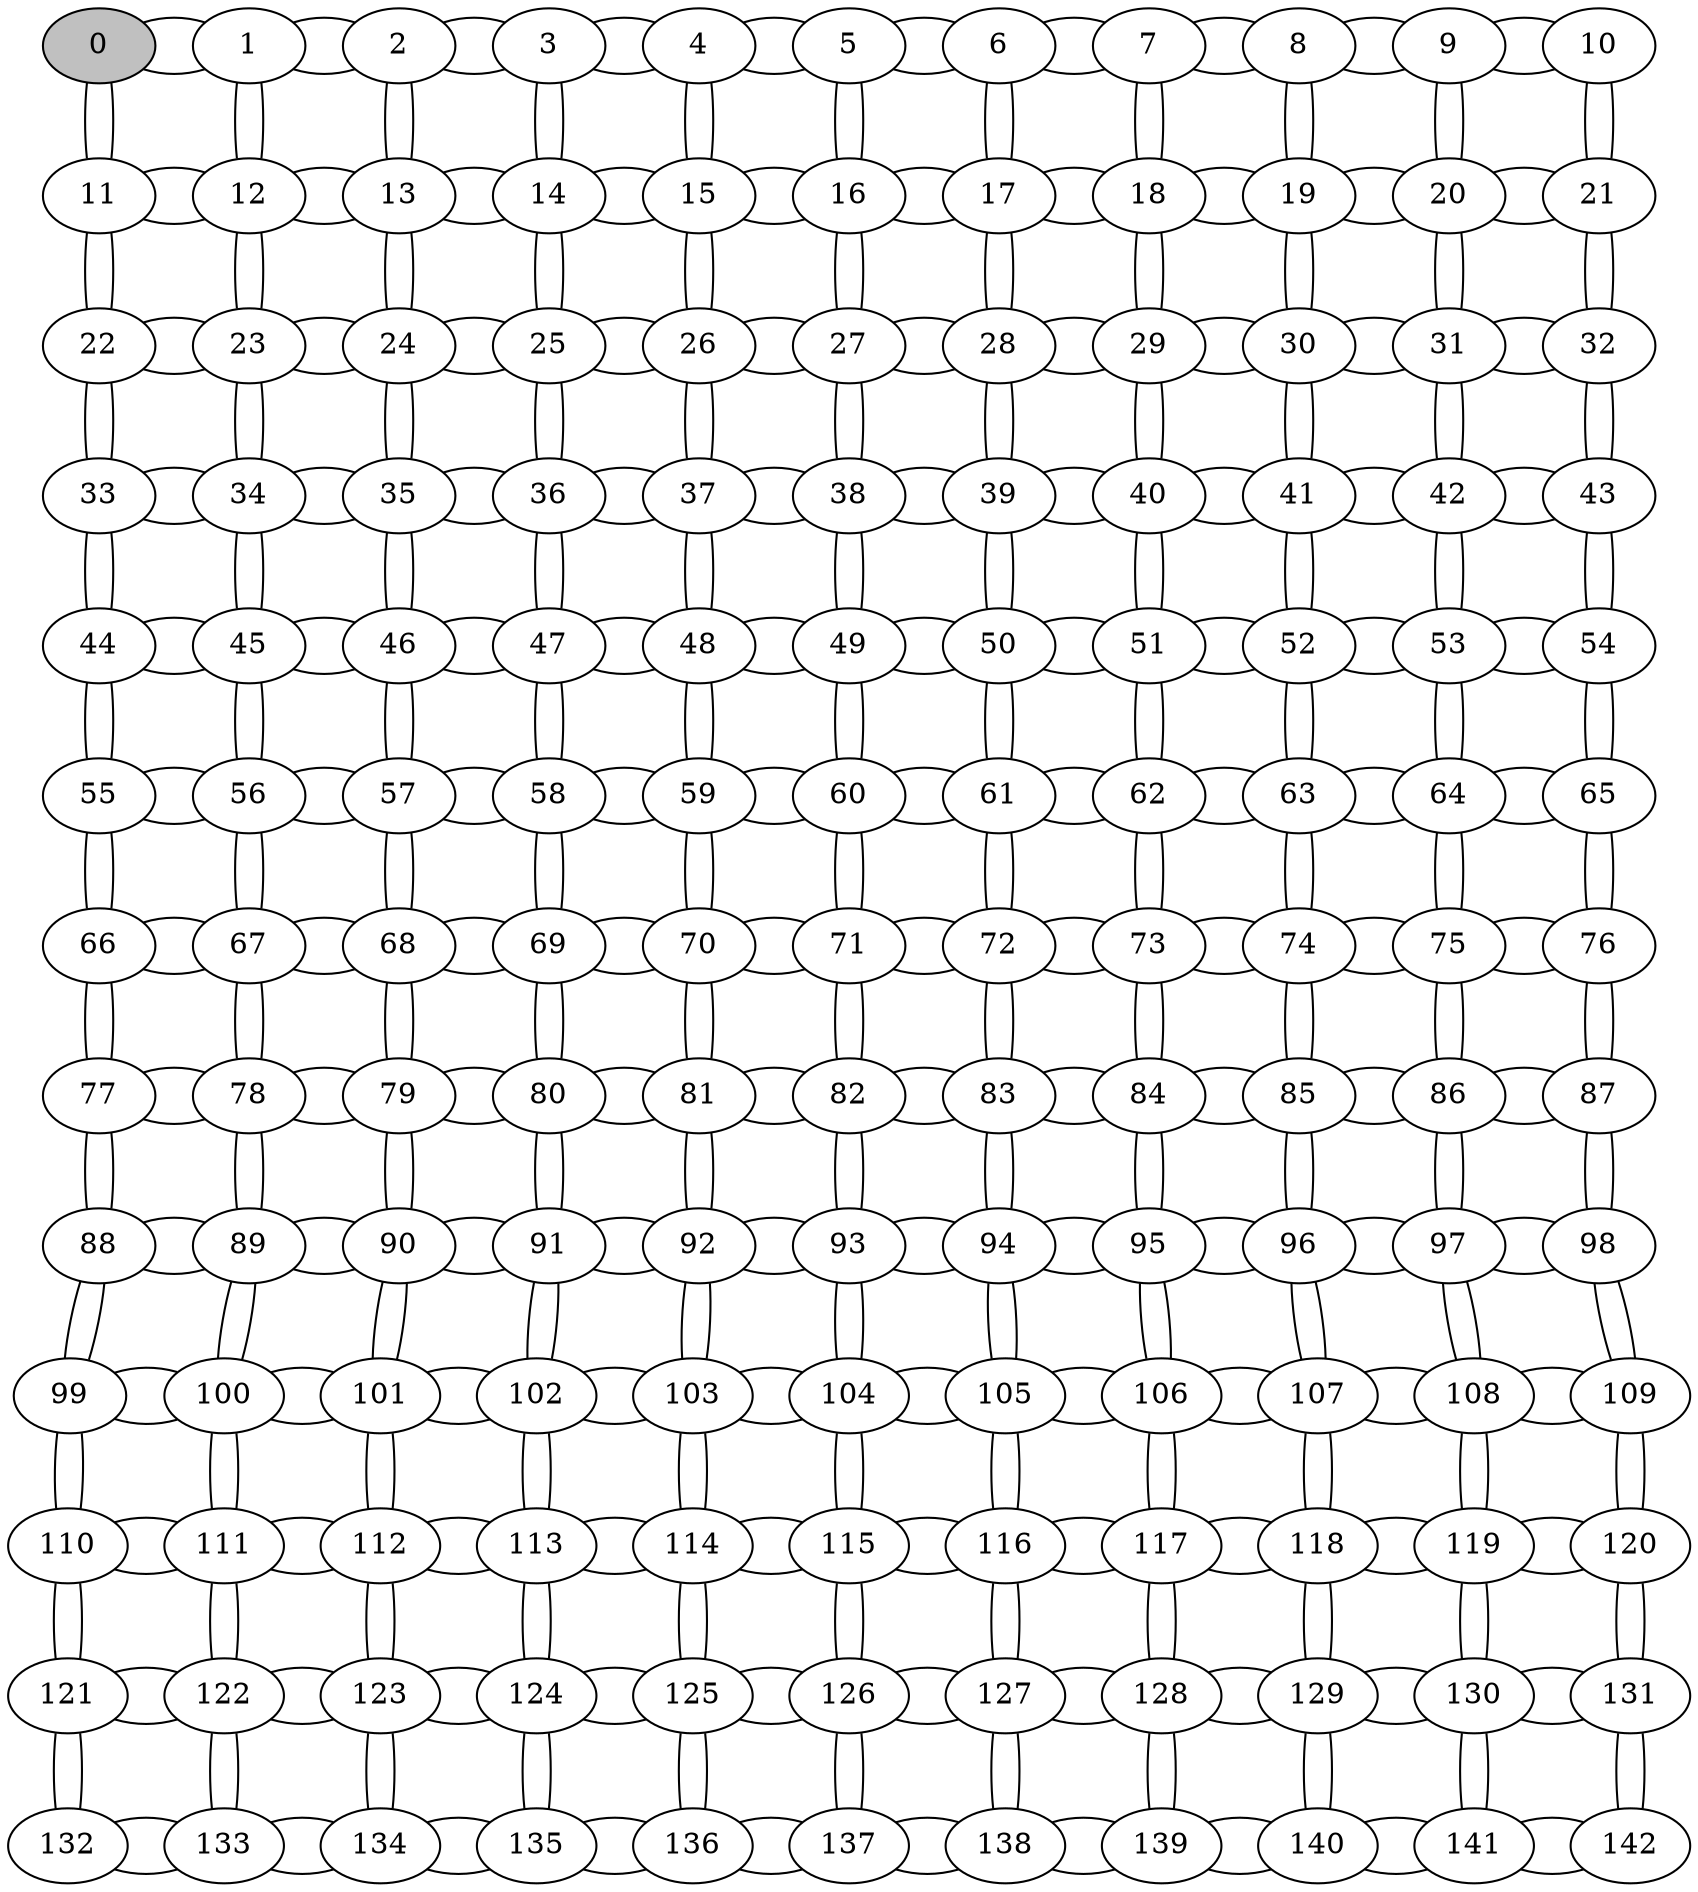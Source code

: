 digraph G {
0->1[arrowhead = "none"]
0->11[arrowhead = "none"]
1->0[arrowhead = "none"]
1->2[arrowhead = "none"]
1->12[arrowhead = "none"]
2->1[arrowhead = "none"]
2->3[arrowhead = "none"]
2->13[arrowhead = "none"]
3->2[arrowhead = "none"]
3->4[arrowhead = "none"]
3->14[arrowhead = "none"]
4->3[arrowhead = "none"]
4->5[arrowhead = "none"]
4->15[arrowhead = "none"]
5->4[arrowhead = "none"]
5->6[arrowhead = "none"]
5->16[arrowhead = "none"]
6->5[arrowhead = "none"]
6->7[arrowhead = "none"]
6->17[arrowhead = "none"]
7->6[arrowhead = "none"]
7->8[arrowhead = "none"]
7->18[arrowhead = "none"]
8->7[arrowhead = "none"]
8->9[arrowhead = "none"]
8->19[arrowhead = "none"]
9->8[arrowhead = "none"]
9->10[arrowhead = "none"]
9->20[arrowhead = "none"]
10->9[arrowhead = "none"]
10->21[arrowhead = "none"]
11->12[arrowhead = "none"]
11->0[arrowhead = "none"]
11->22[arrowhead = "none"]
12->11[arrowhead = "none"]
12->13[arrowhead = "none"]
12->1[arrowhead = "none"]
12->23[arrowhead = "none"]
13->12[arrowhead = "none"]
13->14[arrowhead = "none"]
13->2[arrowhead = "none"]
13->24[arrowhead = "none"]
14->13[arrowhead = "none"]
14->15[arrowhead = "none"]
14->3[arrowhead = "none"]
14->25[arrowhead = "none"]
15->14[arrowhead = "none"]
15->16[arrowhead = "none"]
15->4[arrowhead = "none"]
15->26[arrowhead = "none"]
16->15[arrowhead = "none"]
16->17[arrowhead = "none"]
16->5[arrowhead = "none"]
16->27[arrowhead = "none"]
17->16[arrowhead = "none"]
17->18[arrowhead = "none"]
17->6[arrowhead = "none"]
17->28[arrowhead = "none"]
18->17[arrowhead = "none"]
18->19[arrowhead = "none"]
18->7[arrowhead = "none"]
18->29[arrowhead = "none"]
19->18[arrowhead = "none"]
19->20[arrowhead = "none"]
19->8[arrowhead = "none"]
19->30[arrowhead = "none"]
20->19[arrowhead = "none"]
20->21[arrowhead = "none"]
20->9[arrowhead = "none"]
20->31[arrowhead = "none"]
21->20[arrowhead = "none"]
21->10[arrowhead = "none"]
21->32[arrowhead = "none"]
22->23[arrowhead = "none"]
22->11[arrowhead = "none"]
22->33[arrowhead = "none"]
23->22[arrowhead = "none"]
23->24[arrowhead = "none"]
23->12[arrowhead = "none"]
23->34[arrowhead = "none"]
24->23[arrowhead = "none"]
24->25[arrowhead = "none"]
24->13[arrowhead = "none"]
24->35[arrowhead = "none"]
25->24[arrowhead = "none"]
25->26[arrowhead = "none"]
25->14[arrowhead = "none"]
25->36[arrowhead = "none"]
26->25[arrowhead = "none"]
26->27[arrowhead = "none"]
26->15[arrowhead = "none"]
26->37[arrowhead = "none"]
27->26[arrowhead = "none"]
27->28[arrowhead = "none"]
27->16[arrowhead = "none"]
27->38[arrowhead = "none"]
28->27[arrowhead = "none"]
28->29[arrowhead = "none"]
28->17[arrowhead = "none"]
28->39[arrowhead = "none"]
29->28[arrowhead = "none"]
29->30[arrowhead = "none"]
29->18[arrowhead = "none"]
29->40[arrowhead = "none"]
30->29[arrowhead = "none"]
30->31[arrowhead = "none"]
30->19[arrowhead = "none"]
30->41[arrowhead = "none"]
31->30[arrowhead = "none"]
31->32[arrowhead = "none"]
31->20[arrowhead = "none"]
31->42[arrowhead = "none"]
32->31[arrowhead = "none"]
32->21[arrowhead = "none"]
32->43[arrowhead = "none"]
33->34[arrowhead = "none"]
33->22[arrowhead = "none"]
33->44[arrowhead = "none"]
34->33[arrowhead = "none"]
34->35[arrowhead = "none"]
34->23[arrowhead = "none"]
34->45[arrowhead = "none"]
35->34[arrowhead = "none"]
35->36[arrowhead = "none"]
35->24[arrowhead = "none"]
35->46[arrowhead = "none"]
36->35[arrowhead = "none"]
36->37[arrowhead = "none"]
36->25[arrowhead = "none"]
36->47[arrowhead = "none"]
37->36[arrowhead = "none"]
37->38[arrowhead = "none"]
37->26[arrowhead = "none"]
37->48[arrowhead = "none"]
38->37[arrowhead = "none"]
38->39[arrowhead = "none"]
38->27[arrowhead = "none"]
38->49[arrowhead = "none"]
39->38[arrowhead = "none"]
39->40[arrowhead = "none"]
39->28[arrowhead = "none"]
39->50[arrowhead = "none"]
40->39[arrowhead = "none"]
40->41[arrowhead = "none"]
40->29[arrowhead = "none"]
40->51[arrowhead = "none"]
41->40[arrowhead = "none"]
41->42[arrowhead = "none"]
41->30[arrowhead = "none"]
41->52[arrowhead = "none"]
42->41[arrowhead = "none"]
42->43[arrowhead = "none"]
42->31[arrowhead = "none"]
42->53[arrowhead = "none"]
43->42[arrowhead = "none"]
43->32[arrowhead = "none"]
43->54[arrowhead = "none"]
44->45[arrowhead = "none"]
44->33[arrowhead = "none"]
44->55[arrowhead = "none"]
45->44[arrowhead = "none"]
45->46[arrowhead = "none"]
45->34[arrowhead = "none"]
45->56[arrowhead = "none"]
46->45[arrowhead = "none"]
46->47[arrowhead = "none"]
46->35[arrowhead = "none"]
46->57[arrowhead = "none"]
47->46[arrowhead = "none"]
47->48[arrowhead = "none"]
47->36[arrowhead = "none"]
47->58[arrowhead = "none"]
48->47[arrowhead = "none"]
48->49[arrowhead = "none"]
48->37[arrowhead = "none"]
48->59[arrowhead = "none"]
49->48[arrowhead = "none"]
49->50[arrowhead = "none"]
49->38[arrowhead = "none"]
49->60[arrowhead = "none"]
50->49[arrowhead = "none"]
50->51[arrowhead = "none"]
50->39[arrowhead = "none"]
50->61[arrowhead = "none"]
51->50[arrowhead = "none"]
51->52[arrowhead = "none"]
51->40[arrowhead = "none"]
51->62[arrowhead = "none"]
52->51[arrowhead = "none"]
52->53[arrowhead = "none"]
52->41[arrowhead = "none"]
52->63[arrowhead = "none"]
53->52[arrowhead = "none"]
53->54[arrowhead = "none"]
53->42[arrowhead = "none"]
53->64[arrowhead = "none"]
54->53[arrowhead = "none"]
54->43[arrowhead = "none"]
54->65[arrowhead = "none"]
55->56[arrowhead = "none"]
55->44[arrowhead = "none"]
55->66[arrowhead = "none"]
56->55[arrowhead = "none"]
56->57[arrowhead = "none"]
56->45[arrowhead = "none"]
56->67[arrowhead = "none"]
57->56[arrowhead = "none"]
57->58[arrowhead = "none"]
57->46[arrowhead = "none"]
57->68[arrowhead = "none"]
58->57[arrowhead = "none"]
58->59[arrowhead = "none"]
58->47[arrowhead = "none"]
58->69[arrowhead = "none"]
59->58[arrowhead = "none"]
59->60[arrowhead = "none"]
59->48[arrowhead = "none"]
59->70[arrowhead = "none"]
60->59[arrowhead = "none"]
60->61[arrowhead = "none"]
60->49[arrowhead = "none"]
60->71[arrowhead = "none"]
61->60[arrowhead = "none"]
61->62[arrowhead = "none"]
61->50[arrowhead = "none"]
61->72[arrowhead = "none"]
62->61[arrowhead = "none"]
62->63[arrowhead = "none"]
62->51[arrowhead = "none"]
62->73[arrowhead = "none"]
63->62[arrowhead = "none"]
63->64[arrowhead = "none"]
63->52[arrowhead = "none"]
63->74[arrowhead = "none"]
64->63[arrowhead = "none"]
64->65[arrowhead = "none"]
64->53[arrowhead = "none"]
64->75[arrowhead = "none"]
65->64[arrowhead = "none"]
65->54[arrowhead = "none"]
65->76[arrowhead = "none"]
66->67[arrowhead = "none"]
66->55[arrowhead = "none"]
66->77[arrowhead = "none"]
67->66[arrowhead = "none"]
67->68[arrowhead = "none"]
67->56[arrowhead = "none"]
67->78[arrowhead = "none"]
68->67[arrowhead = "none"]
68->69[arrowhead = "none"]
68->57[arrowhead = "none"]
68->79[arrowhead = "none"]
69->68[arrowhead = "none"]
69->70[arrowhead = "none"]
69->58[arrowhead = "none"]
69->80[arrowhead = "none"]
70->69[arrowhead = "none"]
70->71[arrowhead = "none"]
70->59[arrowhead = "none"]
70->81[arrowhead = "none"]
71->70[arrowhead = "none"]
71->72[arrowhead = "none"]
71->60[arrowhead = "none"]
71->82[arrowhead = "none"]
72->71[arrowhead = "none"]
72->73[arrowhead = "none"]
72->61[arrowhead = "none"]
72->83[arrowhead = "none"]
73->72[arrowhead = "none"]
73->74[arrowhead = "none"]
73->62[arrowhead = "none"]
73->84[arrowhead = "none"]
74->73[arrowhead = "none"]
74->75[arrowhead = "none"]
74->63[arrowhead = "none"]
74->85[arrowhead = "none"]
75->74[arrowhead = "none"]
75->76[arrowhead = "none"]
75->64[arrowhead = "none"]
75->86[arrowhead = "none"]
76->75[arrowhead = "none"]
76->65[arrowhead = "none"]
76->87[arrowhead = "none"]
77->78[arrowhead = "none"]
77->66[arrowhead = "none"]
77->88[arrowhead = "none"]
78->77[arrowhead = "none"]
78->79[arrowhead = "none"]
78->67[arrowhead = "none"]
78->89[arrowhead = "none"]
79->78[arrowhead = "none"]
79->80[arrowhead = "none"]
79->68[arrowhead = "none"]
79->90[arrowhead = "none"]
80->79[arrowhead = "none"]
80->81[arrowhead = "none"]
80->69[arrowhead = "none"]
80->91[arrowhead = "none"]
81->80[arrowhead = "none"]
81->82[arrowhead = "none"]
81->70[arrowhead = "none"]
81->92[arrowhead = "none"]
82->81[arrowhead = "none"]
82->83[arrowhead = "none"]
82->71[arrowhead = "none"]
82->93[arrowhead = "none"]
83->82[arrowhead = "none"]
83->84[arrowhead = "none"]
83->72[arrowhead = "none"]
83->94[arrowhead = "none"]
84->83[arrowhead = "none"]
84->85[arrowhead = "none"]
84->73[arrowhead = "none"]
84->95[arrowhead = "none"]
85->84[arrowhead = "none"]
85->86[arrowhead = "none"]
85->74[arrowhead = "none"]
85->96[arrowhead = "none"]
86->85[arrowhead = "none"]
86->87[arrowhead = "none"]
86->75[arrowhead = "none"]
86->97[arrowhead = "none"]
87->86[arrowhead = "none"]
87->76[arrowhead = "none"]
87->98[arrowhead = "none"]
88->89[arrowhead = "none"]
88->77[arrowhead = "none"]
88->99[arrowhead = "none"]
89->88[arrowhead = "none"]
89->90[arrowhead = "none"]
89->78[arrowhead = "none"]
89->100[arrowhead = "none"]
90->89[arrowhead = "none"]
90->91[arrowhead = "none"]
90->79[arrowhead = "none"]
90->101[arrowhead = "none"]
91->90[arrowhead = "none"]
91->92[arrowhead = "none"]
91->80[arrowhead = "none"]
91->102[arrowhead = "none"]
92->91[arrowhead = "none"]
92->93[arrowhead = "none"]
92->81[arrowhead = "none"]
92->103[arrowhead = "none"]
93->92[arrowhead = "none"]
93->94[arrowhead = "none"]
93->82[arrowhead = "none"]
93->104[arrowhead = "none"]
94->93[arrowhead = "none"]
94->95[arrowhead = "none"]
94->83[arrowhead = "none"]
94->105[arrowhead = "none"]
95->94[arrowhead = "none"]
95->96[arrowhead = "none"]
95->84[arrowhead = "none"]
95->106[arrowhead = "none"]
96->95[arrowhead = "none"]
96->97[arrowhead = "none"]
96->85[arrowhead = "none"]
96->107[arrowhead = "none"]
97->96[arrowhead = "none"]
97->98[arrowhead = "none"]
97->86[arrowhead = "none"]
97->108[arrowhead = "none"]
98->97[arrowhead = "none"]
98->87[arrowhead = "none"]
98->109[arrowhead = "none"]
99->100[arrowhead = "none"]
99->88[arrowhead = "none"]
99->110[arrowhead = "none"]
100->99[arrowhead = "none"]
100->101[arrowhead = "none"]
100->89[arrowhead = "none"]
100->111[arrowhead = "none"]
101->100[arrowhead = "none"]
101->102[arrowhead = "none"]
101->90[arrowhead = "none"]
101->112[arrowhead = "none"]
102->101[arrowhead = "none"]
102->103[arrowhead = "none"]
102->91[arrowhead = "none"]
102->113[arrowhead = "none"]
103->102[arrowhead = "none"]
103->104[arrowhead = "none"]
103->92[arrowhead = "none"]
103->114[arrowhead = "none"]
104->103[arrowhead = "none"]
104->105[arrowhead = "none"]
104->93[arrowhead = "none"]
104->115[arrowhead = "none"]
105->104[arrowhead = "none"]
105->106[arrowhead = "none"]
105->94[arrowhead = "none"]
105->116[arrowhead = "none"]
106->105[arrowhead = "none"]
106->107[arrowhead = "none"]
106->95[arrowhead = "none"]
106->117[arrowhead = "none"]
107->106[arrowhead = "none"]
107->108[arrowhead = "none"]
107->96[arrowhead = "none"]
107->118[arrowhead = "none"]
108->107[arrowhead = "none"]
108->109[arrowhead = "none"]
108->97[arrowhead = "none"]
108->119[arrowhead = "none"]
109->108[arrowhead = "none"]
109->98[arrowhead = "none"]
109->120[arrowhead = "none"]
110->111[arrowhead = "none"]
110->99[arrowhead = "none"]
110->121[arrowhead = "none"]
111->110[arrowhead = "none"]
111->112[arrowhead = "none"]
111->100[arrowhead = "none"]
111->122[arrowhead = "none"]
112->111[arrowhead = "none"]
112->113[arrowhead = "none"]
112->101[arrowhead = "none"]
112->123[arrowhead = "none"]
113->112[arrowhead = "none"]
113->114[arrowhead = "none"]
113->102[arrowhead = "none"]
113->124[arrowhead = "none"]
114->113[arrowhead = "none"]
114->115[arrowhead = "none"]
114->103[arrowhead = "none"]
114->125[arrowhead = "none"]
115->114[arrowhead = "none"]
115->116[arrowhead = "none"]
115->104[arrowhead = "none"]
115->126[arrowhead = "none"]
116->115[arrowhead = "none"]
116->117[arrowhead = "none"]
116->105[arrowhead = "none"]
116->127[arrowhead = "none"]
117->116[arrowhead = "none"]
117->118[arrowhead = "none"]
117->106[arrowhead = "none"]
117->128[arrowhead = "none"]
118->117[arrowhead = "none"]
118->119[arrowhead = "none"]
118->107[arrowhead = "none"]
118->129[arrowhead = "none"]
119->118[arrowhead = "none"]
119->120[arrowhead = "none"]
119->108[arrowhead = "none"]
119->130[arrowhead = "none"]
120->119[arrowhead = "none"]
120->109[arrowhead = "none"]
120->131[arrowhead = "none"]
121->122[arrowhead = "none"]
121->110[arrowhead = "none"]
121->132[arrowhead = "none"]
122->121[arrowhead = "none"]
122->123[arrowhead = "none"]
122->111[arrowhead = "none"]
122->133[arrowhead = "none"]
123->122[arrowhead = "none"]
123->124[arrowhead = "none"]
123->112[arrowhead = "none"]
123->134[arrowhead = "none"]
124->123[arrowhead = "none"]
124->125[arrowhead = "none"]
124->113[arrowhead = "none"]
124->135[arrowhead = "none"]
125->124[arrowhead = "none"]
125->126[arrowhead = "none"]
125->114[arrowhead = "none"]
125->136[arrowhead = "none"]
126->125[arrowhead = "none"]
126->127[arrowhead = "none"]
126->115[arrowhead = "none"]
126->137[arrowhead = "none"]
127->126[arrowhead = "none"]
127->128[arrowhead = "none"]
127->116[arrowhead = "none"]
127->138[arrowhead = "none"]
128->127[arrowhead = "none"]
128->129[arrowhead = "none"]
128->117[arrowhead = "none"]
128->139[arrowhead = "none"]
129->128[arrowhead = "none"]
129->130[arrowhead = "none"]
129->118[arrowhead = "none"]
129->140[arrowhead = "none"]
130->129[arrowhead = "none"]
130->131[arrowhead = "none"]
130->119[arrowhead = "none"]
130->141[arrowhead = "none"]
131->130[arrowhead = "none"]
131->120[arrowhead = "none"]
131->142[arrowhead = "none"]
132->133[arrowhead = "none"]
132->121[arrowhead = "none"]
133->132[arrowhead = "none"]
133->134[arrowhead = "none"]
133->122[arrowhead = "none"]
134->133[arrowhead = "none"]
134->135[arrowhead = "none"]
134->123[arrowhead = "none"]
135->134[arrowhead = "none"]
135->136[arrowhead = "none"]
135->124[arrowhead = "none"]
136->135[arrowhead = "none"]
136->137[arrowhead = "none"]
136->125[arrowhead = "none"]
137->136[arrowhead = "none"]
137->138[arrowhead = "none"]
137->126[arrowhead = "none"]
138->137[arrowhead = "none"]
138->139[arrowhead = "none"]
138->127[arrowhead = "none"]
139->138[arrowhead = "none"]
139->140[arrowhead = "none"]
139->128[arrowhead = "none"]
140->139[arrowhead = "none"]
140->141[arrowhead = "none"]
140->129[arrowhead = "none"]
141->140[arrowhead = "none"]
141->142[arrowhead = "none"]
141->130[arrowhead = "none"]
142->141[arrowhead = "none"]
142->131[arrowhead = "none"]
{rank = same; 0 1 2 3 4 5 6 7 8 9 10 }
{rank = same; 11 12 13 14 15 16 17 18 19 20 21 }
{rank = same; 22 23 24 25 26 27 28 29 30 31 32 }
{rank = same; 33 34 35 36 37 38 39 40 41 42 43 }
{rank = same; 44 45 46 47 48 49 50 51 52 53 54 }
{rank = same; 55 56 57 58 59 60 61 62 63 64 65 }
{rank = same; 66 67 68 69 70 71 72 73 74 75 76 }
{rank = same; 77 78 79 80 81 82 83 84 85 86 87 }
{rank = same; 88 89 90 91 92 93 94 95 96 97 98 }
{rank = same; 99 100 101 102 103 104 105 106 107 108 109 }
{rank = same; 110 111 112 113 114 115 116 117 118 119 120 }
{rank = same; 121 122 123 124 125 126 127 128 129 130 131 }
{rank = same; 132 133 134 135 136 137 138 139 140 141 142 }
0 [style=filled, fillcolor=grey]
}
